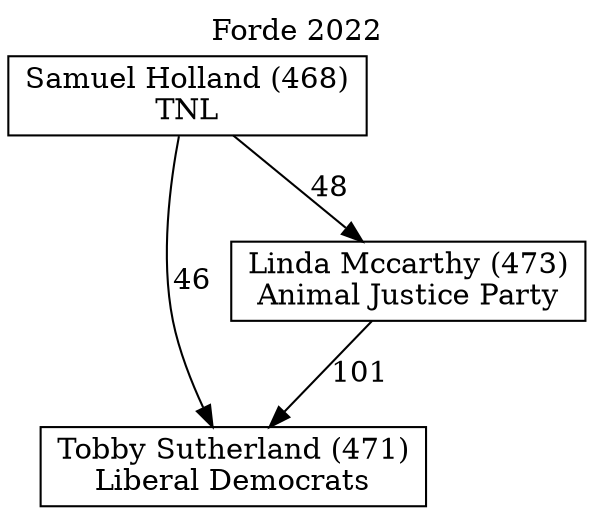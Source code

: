// House preference flow
digraph "Tobby Sutherland (471)_Forde_2022" {
	graph [label="Forde 2022" labelloc=t mclimit=10]
	node [shape=box]
	"Tobby Sutherland (471)" [label="Tobby Sutherland (471)
Liberal Democrats"]
	"Linda Mccarthy (473)" [label="Linda Mccarthy (473)
Animal Justice Party"]
	"Samuel Holland (468)" [label="Samuel Holland (468)
TNL"]
	"Linda Mccarthy (473)" -> "Tobby Sutherland (471)" [label=101]
	"Samuel Holland (468)" -> "Linda Mccarthy (473)" [label=48]
	"Samuel Holland (468)" -> "Tobby Sutherland (471)" [label=46]
}
